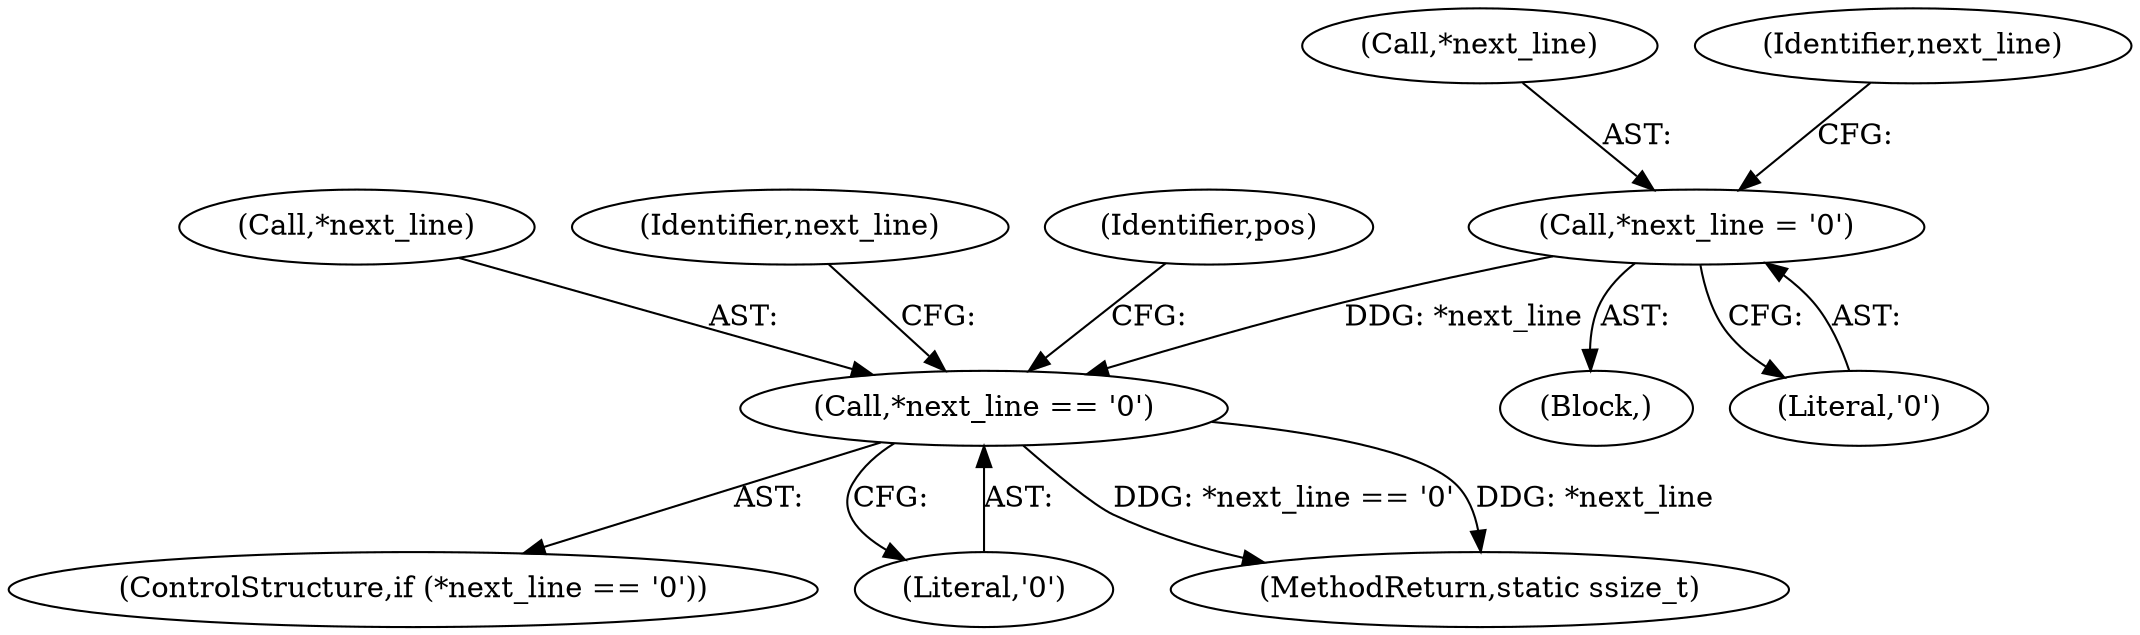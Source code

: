 digraph "0_linux_6708075f104c3c9b04b23336bb0366ca30c3931b@pointer" {
"1000262" [label="(Call,*next_line = '\0')"];
"1000269" [label="(Call,*next_line == '\0')"];
"1000262" [label="(Call,*next_line = '\0')"];
"1000261" [label="(Block,)"];
"1000268" [label="(ControlStructure,if (*next_line == '\0'))"];
"1000265" [label="(Literal,'\0')"];
"1000263" [label="(Call,*next_line)"];
"1000272" [label="(Literal,'\0')"];
"1000269" [label="(Call,*next_line == '\0')"];
"1000270" [label="(Call,*next_line)"];
"1000274" [label="(Identifier,next_line)"];
"1000277" [label="(Identifier,pos)"];
"1000267" [label="(Identifier,next_line)"];
"1000517" [label="(MethodReturn,static ssize_t)"];
"1000262" -> "1000261"  [label="AST: "];
"1000262" -> "1000265"  [label="CFG: "];
"1000263" -> "1000262"  [label="AST: "];
"1000265" -> "1000262"  [label="AST: "];
"1000267" -> "1000262"  [label="CFG: "];
"1000262" -> "1000269"  [label="DDG: *next_line"];
"1000269" -> "1000268"  [label="AST: "];
"1000269" -> "1000272"  [label="CFG: "];
"1000270" -> "1000269"  [label="AST: "];
"1000272" -> "1000269"  [label="AST: "];
"1000274" -> "1000269"  [label="CFG: "];
"1000277" -> "1000269"  [label="CFG: "];
"1000269" -> "1000517"  [label="DDG: *next_line == '\0'"];
"1000269" -> "1000517"  [label="DDG: *next_line"];
}
